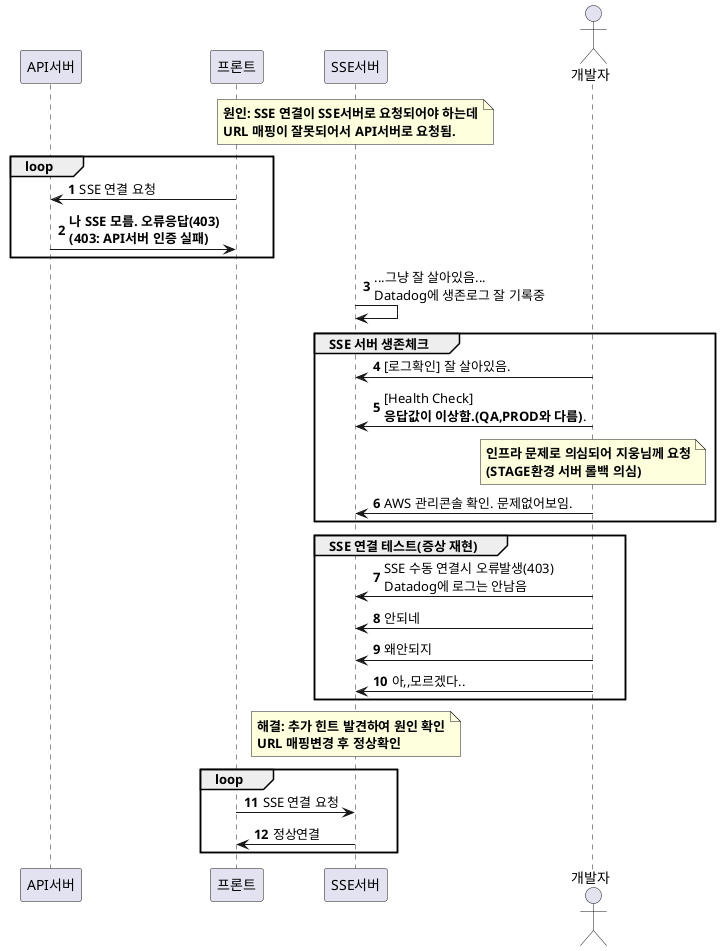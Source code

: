 @startuml
'https://plantuml.com/sequence-diagram
autonumber
participant API서버
participant 프론트
participant SSE서버
actor 개발자

note over SSE서버: **원인: SSE 연결이 SSE서버로 요청되어야 하는데**\n**URL 매핑이 잘못되어서 API서버로 요청됨.**
loop
  API서버 <- 프론트: SSE 연결 요청
  API서버 -> 프론트: **나 SSE 모름. 오류응답(403)**\n**(403: API서버 인증 실패)**
end

SSE서버 -> SSE서버: ...그냥 잘 살아있음...\nDatadog에 생존로그 잘 기록중
group SSE 서버 생존체크
개발자 -> SSE서버: [로그확인] 잘 살아있음.
개발자 -> SSE서버: [Health Check] \n**응답값이 이상함.(QA,PROD와 다름)**.
note over 개발자: **인프라 문제로 의심되어 지웅님께 요청**\n**(STAGE환경 서버 롤백 의심)**
개발자 -> SSE서버: AWS 관리콘솔 확인. 문제없어보임.
end

group SSE 연결 테스트(증상 재현)
개발자 -> SSE서버: SSE 수동 연결시 오류발생(403)\nDatadog에 로그는 안남음
개발자 -> SSE서버: 안되네
개발자 -> SSE서버: 왜안되지
개발자 -> SSE서버: 아,,모르겠다..
end

note over SSE서버: **해결: 추가 힌트 발견하여 원인 확인**\n**URL 매핑변경 후 정상확인**
loop
  SSE서버 <- 프론트: SSE 연결 요청
  SSE서버 -> 프론트: 정상연결
end
@enduml